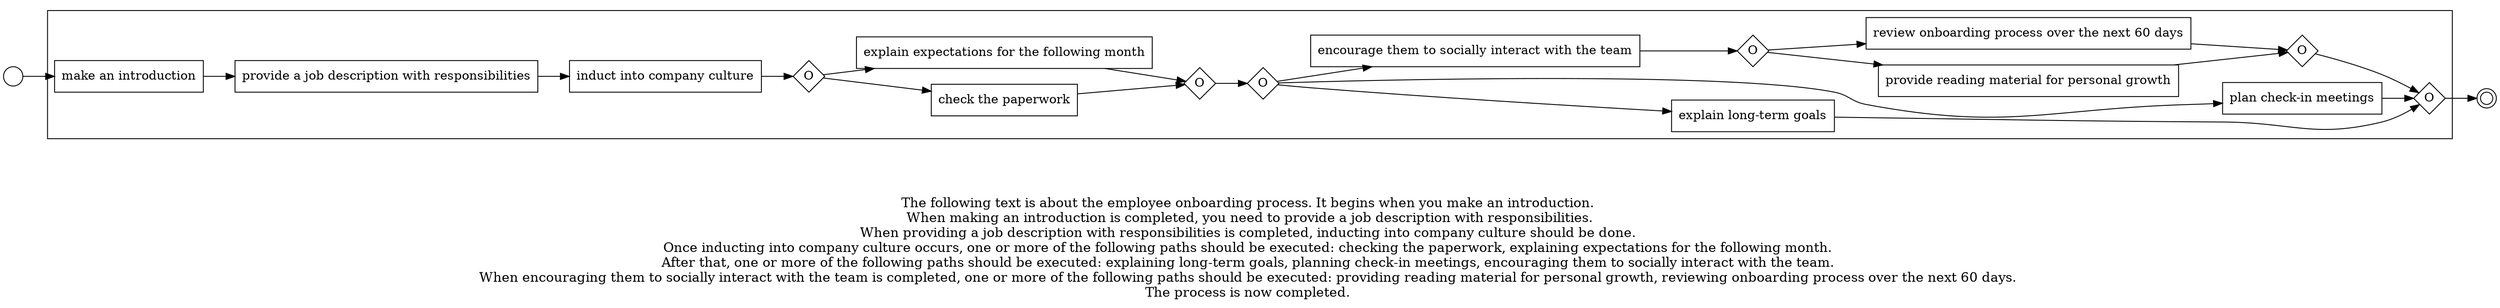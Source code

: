 digraph employee_onboarding_process_187 {
	graph [rankdir=LR]
	START_NODE [label="" shape=circle width=0.3]
	subgraph CLUSTER_0 {
		"make an introduction" [shape=box]
		"provide a job description with responsibilities" [shape=box]
		"make an introduction" -> "provide a job description with responsibilities"
		"induct into company culture" [shape=box]
		"provide a job description with responsibilities" -> "induct into company culture"
		"OR_SPLIT--4. First week_IJH8" [label=O fixedsize=true shape=diamond width=0.5]
		"induct into company culture" -> "OR_SPLIT--4. First week_IJH8"
		"check the paperwork" [shape=box]
		"OR_SPLIT--4. First week_IJH8" -> "check the paperwork"
		"explain expectations for the following month" [shape=box]
		"OR_SPLIT--4. First week_IJH8" -> "explain expectations for the following month"
		"OR_JOIN--4. First week_IJH8" [label=O fixedsize=true shape=diamond width=0.5]
		"check the paperwork" -> "OR_JOIN--4. First week_IJH8"
		"explain expectations for the following month" -> "OR_JOIN--4. First week_IJH8"
		"OR_SPLIT--5. First month_K4VP" [label=O fixedsize=true shape=diamond width=0.5]
		"OR_JOIN--4. First week_IJH8" -> "OR_SPLIT--5. First month_K4VP"
		"explain long-term goals" [shape=box]
		"OR_SPLIT--5. First month_K4VP" -> "explain long-term goals"
		"plan check-in meetings" [shape=box]
		"OR_SPLIT--5. First month_K4VP" -> "plan check-in meetings"
		"encourage them to socially interact with the team" [shape=box]
		"OR_SPLIT--5. First month_K4VP" -> "encourage them to socially interact with the team"
		"OR_SPLIT--5. First month_Z9TC" [label=O fixedsize=true shape=diamond width=0.5]
		"encourage them to socially interact with the team" -> "OR_SPLIT--5. First month_Z9TC"
		"provide reading material for personal growth" [shape=box]
		"OR_SPLIT--5. First month_Z9TC" -> "provide reading material for personal growth"
		"review onboarding process over the next 60 days" [shape=box]
		"OR_SPLIT--5. First month_Z9TC" -> "review onboarding process over the next 60 days"
		"OR_JOIN--5. First month_Z9TC" [label=O fixedsize=true shape=diamond width=0.5]
		"provide reading material for personal growth" -> "OR_JOIN--5. First month_Z9TC"
		"review onboarding process over the next 60 days" -> "OR_JOIN--5. First month_Z9TC"
		"OR_JOIN--5. First month_K4VP" [label=O fixedsize=true shape=diamond width=0.5]
		"explain long-term goals" -> "OR_JOIN--5. First month_K4VP"
		"plan check-in meetings" -> "OR_JOIN--5. First month_K4VP"
		"OR_JOIN--5. First month_Z9TC" -> "OR_JOIN--5. First month_K4VP"
	}
	START_NODE -> "make an introduction"
	END_NODE [label="" shape=doublecircle width=0.2]
	"OR_JOIN--5. First month_K4VP" -> END_NODE
	fontsize=15 label="\n\n
The following text is about the employee onboarding process. It begins when you make an introduction. 
When making an introduction is completed, you need to provide a job description with responsibilities.
When providing a job description with responsibilities is completed, inducting into company culture should be done. 
Once inducting into company culture occurs, one or more of the following paths should be executed: checking the paperwork, explaining expectations for the following month. 
After that, one or more of the following paths should be executed: explaining long-term goals, planning check-in meetings, encouraging them to socially interact with the team. 
When encouraging them to socially interact with the team is completed, one or more of the following paths should be executed: providing reading material for personal growth, reviewing onboarding process over the next 60 days. 
The process is now completed. 
"
}
